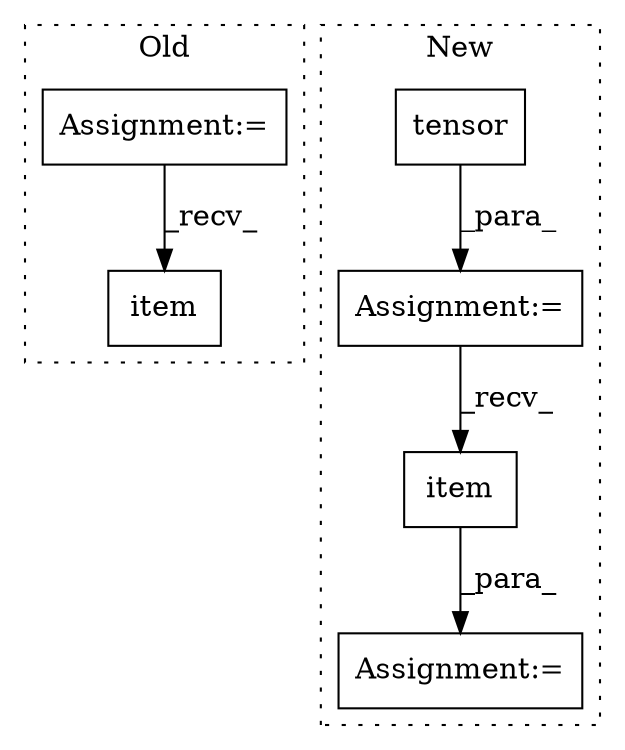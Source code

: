 digraph G {
subgraph cluster0 {
1 [label="item" a="32" s="19516" l="6" shape="box"];
6 [label="Assignment:=" a="7" s="18667" l="1" shape="box"];
label = "Old";
style="dotted";
}
subgraph cluster1 {
2 [label="tensor" a="32" s="16131,16141" l="7,1" shape="box"];
3 [label="item" a="32" s="16679" l="6" shape="box"];
4 [label="Assignment:=" a="7" s="16673" l="1" shape="box"];
5 [label="Assignment:=" a="7" s="16451" l="2" shape="box"];
label = "New";
style="dotted";
}
2 -> 5 [label="_para_"];
3 -> 4 [label="_para_"];
5 -> 3 [label="_recv_"];
6 -> 1 [label="_recv_"];
}